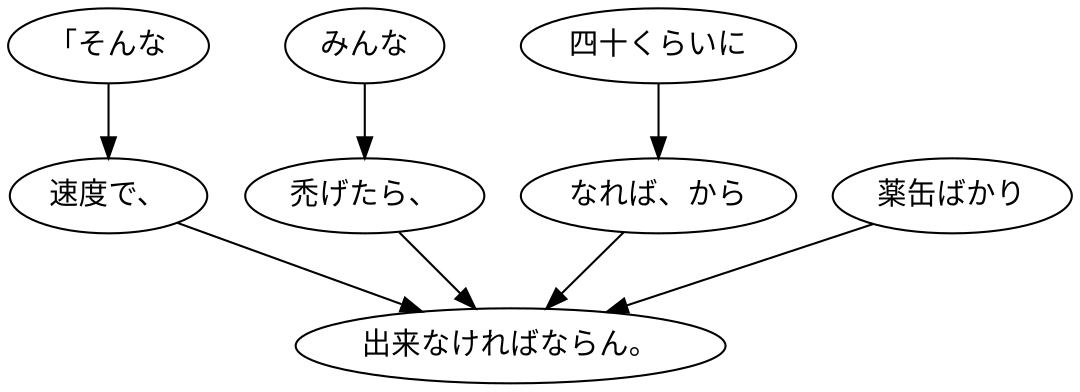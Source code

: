 digraph graph2251 {
	node0 [label="「そんな"];
	node1 [label="速度で、"];
	node2 [label="みんな"];
	node3 [label="禿げたら、"];
	node4 [label="四十くらいに"];
	node5 [label="なれば、から"];
	node6 [label="薬缶ばかり"];
	node7 [label="出来なければならん。"];
	node0 -> node1;
	node1 -> node7;
	node2 -> node3;
	node3 -> node7;
	node4 -> node5;
	node5 -> node7;
	node6 -> node7;
}
